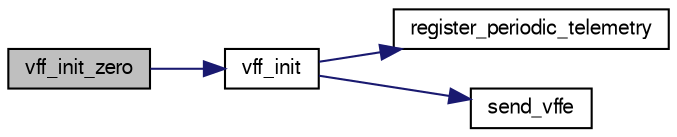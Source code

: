 digraph "vff_init_zero"
{
  edge [fontname="FreeSans",fontsize="10",labelfontname="FreeSans",labelfontsize="10"];
  node [fontname="FreeSans",fontsize="10",shape=record];
  rankdir="LR";
  Node1 [label="vff_init_zero",height=0.2,width=0.4,color="black", fillcolor="grey75", style="filled", fontcolor="black"];
  Node1 -> Node2 [color="midnightblue",fontsize="10",style="solid",fontname="FreeSans"];
  Node2 [label="vff_init",height=0.2,width=0.4,color="black", fillcolor="white", style="filled",URL="$vf__extended__float_8c.html#a58d1d46b9c74fc909cc7d08e097a35fa"];
  Node2 -> Node3 [color="midnightblue",fontsize="10",style="solid",fontname="FreeSans"];
  Node3 [label="register_periodic_telemetry",height=0.2,width=0.4,color="black", fillcolor="white", style="filled",URL="$telemetry_8c.html#a8b8cf43739f06c54d16370c141b541a0",tooltip="Register a telemetry callback function. "];
  Node2 -> Node4 [color="midnightblue",fontsize="10",style="solid",fontname="FreeSans"];
  Node4 [label="send_vffe",height=0.2,width=0.4,color="black", fillcolor="white", style="filled",URL="$vf__extended__float_8c.html#a6f545e95565f004f9cc58933d7bc1ccb"];
}
